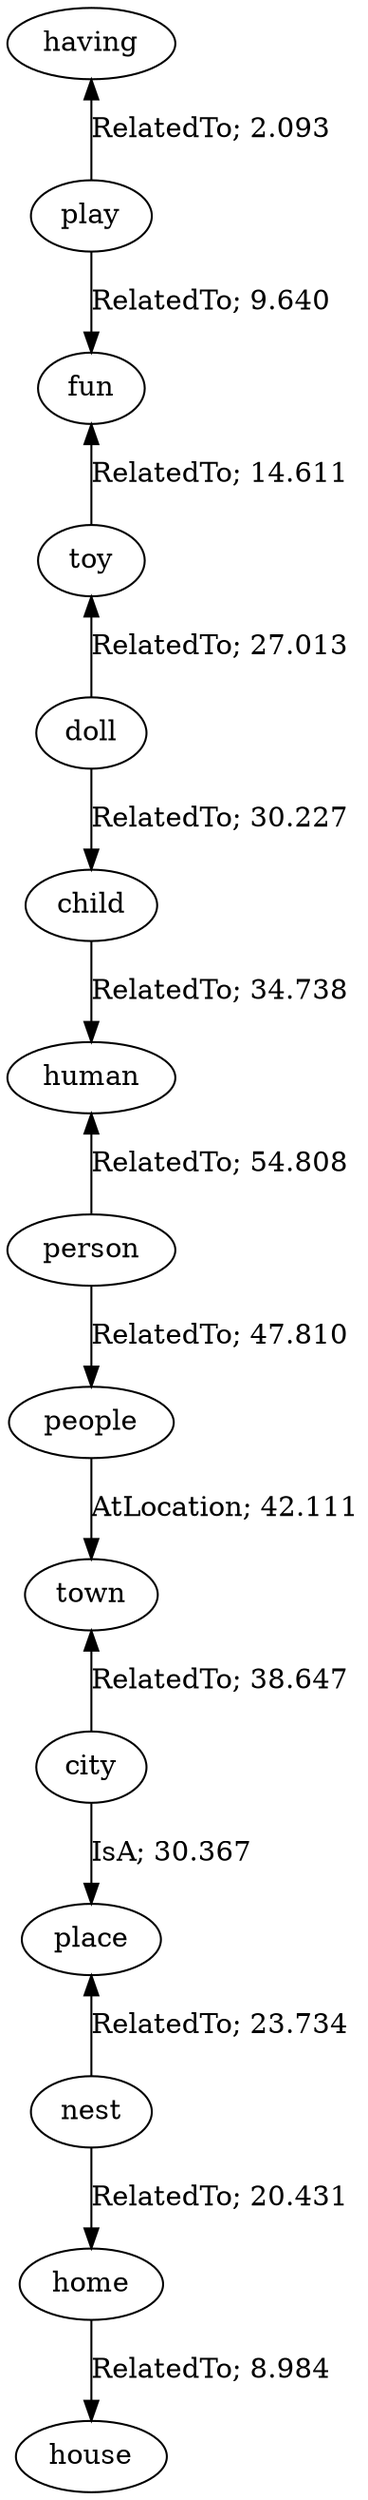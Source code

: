 // The path the concepts from "having" to "house".Path Length: 14; Weight Sum: 385.2126132193986; Average Weight: 27.51518665852847
digraph "4_a---having-house---PLen14_WSum385.213_WAvg27.515" {
	0 [label=having]
	1 [label=play]
	2 [label=fun]
	3 [label=toy]
	4 [label=doll]
	5 [label=child]
	6 [label=human]
	7 [label=person]
	8 [label=people]
	9 [label=town]
	10 [label=city]
	11 [label=place]
	12 [label=nest]
	13 [label=home]
	14 [label=house]
	0 -> 1 [label="RelatedTo; 2.093" dir=back weight=2.093]
	1 -> 2 [label="RelatedTo; 9.640" dir=forward weight=9.640]
	2 -> 3 [label="RelatedTo; 14.611" dir=back weight=14.611]
	3 -> 4 [label="RelatedTo; 27.013" dir=back weight=27.013]
	4 -> 5 [label="RelatedTo; 30.227" dir=forward weight=30.227]
	5 -> 6 [label="RelatedTo; 34.738" dir=forward weight=34.738]
	6 -> 7 [label="RelatedTo; 54.808" dir=back weight=54.808]
	7 -> 8 [label="RelatedTo; 47.810" dir=forward weight=47.810]
	8 -> 9 [label="AtLocation; 42.111" dir=forward weight=42.111]
	9 -> 10 [label="RelatedTo; 38.647" dir=back weight=38.647]
	10 -> 11 [label="IsA; 30.367" dir=forward weight=30.367]
	11 -> 12 [label="RelatedTo; 23.734" dir=back weight=23.734]
	12 -> 13 [label="RelatedTo; 20.431" dir=forward weight=20.431]
	13 -> 14 [label="RelatedTo; 8.984" dir=forward weight=8.984]
}

